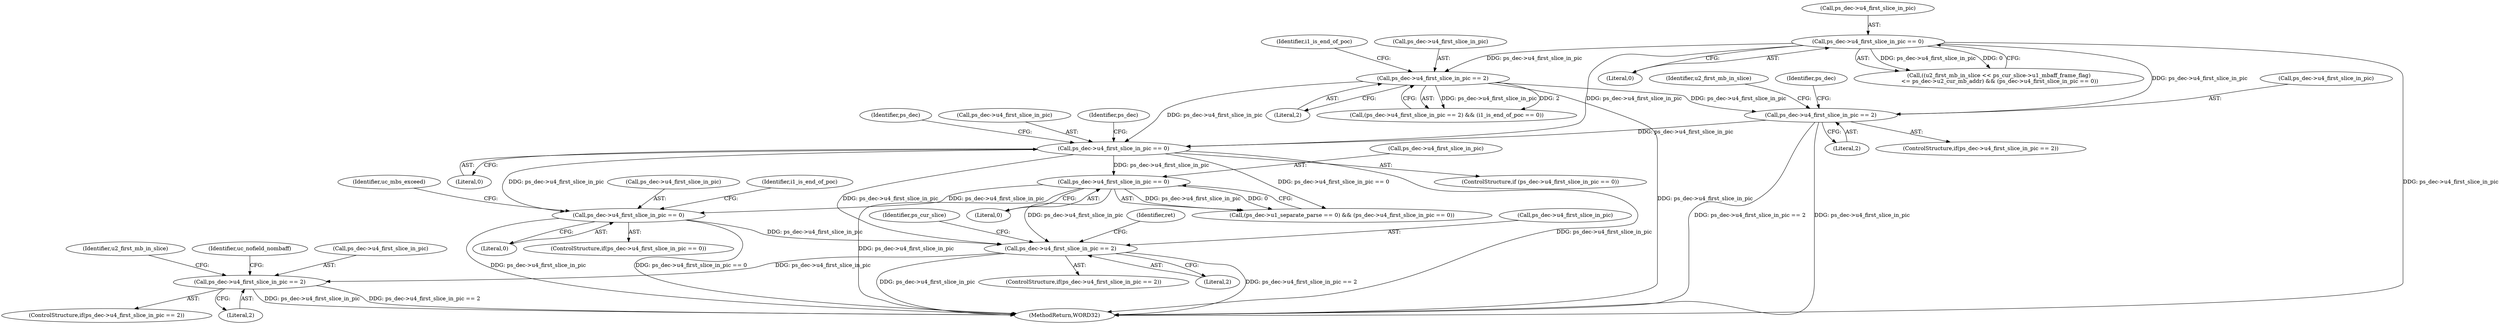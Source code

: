 digraph "0_Android_9a00f562a612d56e7b2b989d168647db900ba6cf_0@pointer" {
"1001202" [label="(Call,ps_dec->u4_first_slice_in_pic == 0)"];
"1001163" [label="(Call,ps_dec->u4_first_slice_in_pic == 0)"];
"1001142" [label="(Call,ps_dec->u4_first_slice_in_pic == 0)"];
"1000761" [label="(Call,ps_dec->u4_first_slice_in_pic == 2)"];
"1000264" [label="(Call,ps_dec->u4_first_slice_in_pic == 0)"];
"1000891" [label="(Call,ps_dec->u4_first_slice_in_pic == 2)"];
"1001365" [label="(Call,ps_dec->u4_first_slice_in_pic == 2)"];
"1001584" [label="(Call,ps_dec->u4_first_slice_in_pic == 2)"];
"1000899" [label="(Identifier,u2_first_mb_in_slice)"];
"1001585" [label="(Call,ps_dec->u4_first_slice_in_pic)"];
"1001366" [label="(Call,ps_dec->u4_first_slice_in_pic)"];
"1001583" [label="(ControlStructure,if(ps_dec->u4_first_slice_in_pic == 2))"];
"1000970" [label="(Identifier,ps_dec)"];
"1000767" [label="(Identifier,i1_is_end_of_poc)"];
"1000895" [label="(Literal,2)"];
"1002568" [label="(MethodReturn,WORD32)"];
"1001436" [label="(Identifier,ps_cur_slice)"];
"1000892" [label="(Call,ps_dec->u4_first_slice_in_pic)"];
"1001369" [label="(Literal,2)"];
"1000268" [label="(Literal,0)"];
"1000265" [label="(Call,ps_dec->u4_first_slice_in_pic)"];
"1001163" [label="(Call,ps_dec->u4_first_slice_in_pic == 0)"];
"1001206" [label="(Literal,0)"];
"1001212" [label="(Identifier,i1_is_end_of_poc)"];
"1000765" [label="(Literal,2)"];
"1001372" [label="(Identifier,ret)"];
"1001160" [label="(Identifier,ps_dec)"];
"1000890" [label="(ControlStructure,if(ps_dec->u4_first_slice_in_pic == 2))"];
"1001157" [label="(Call,(ps_dec->u1_separate_parse == 0) && (ps_dec->u4_first_slice_in_pic == 0))"];
"1001364" [label="(ControlStructure,if(ps_dec->u4_first_slice_in_pic == 2))"];
"1000760" [label="(Call,(ps_dec->u4_first_slice_in_pic == 2) && (i1_is_end_of_poc == 0))"];
"1001208" [label="(Identifier,uc_mbs_exceed)"];
"1001203" [label="(Call,ps_dec->u4_first_slice_in_pic)"];
"1001164" [label="(Call,ps_dec->u4_first_slice_in_pic)"];
"1000264" [label="(Call,ps_dec->u4_first_slice_in_pic == 0)"];
"1001588" [label="(Literal,2)"];
"1001167" [label="(Literal,0)"];
"1001202" [label="(Call,ps_dec->u4_first_slice_in_pic == 0)"];
"1001201" [label="(ControlStructure,if(ps_dec->u4_first_slice_in_pic == 0))"];
"1001141" [label="(ControlStructure,if (ps_dec->u4_first_slice_in_pic == 0))"];
"1001143" [label="(Call,ps_dec->u4_first_slice_in_pic)"];
"1000761" [label="(Call,ps_dec->u4_first_slice_in_pic == 2)"];
"1000762" [label="(Call,ps_dec->u4_first_slice_in_pic)"];
"1000254" [label="(Call,((u2_first_mb_in_slice << ps_cur_slice->u1_mbaff_frame_flag)\n <= ps_dec->u2_cur_mb_addr) && (ps_dec->u4_first_slice_in_pic == 0))"];
"1000891" [label="(Call,ps_dec->u4_first_slice_in_pic == 2)"];
"1001146" [label="(Literal,0)"];
"1001592" [label="(Identifier,u2_first_mb_in_slice)"];
"1001142" [label="(Call,ps_dec->u4_first_slice_in_pic == 0)"];
"1001365" [label="(Call,ps_dec->u4_first_slice_in_pic == 2)"];
"1001584" [label="(Call,ps_dec->u4_first_slice_in_pic == 2)"];
"1001726" [label="(Identifier,uc_nofield_nombaff)"];
"1001150" [label="(Identifier,ps_dec)"];
"1001202" -> "1001201"  [label="AST: "];
"1001202" -> "1001206"  [label="CFG: "];
"1001203" -> "1001202"  [label="AST: "];
"1001206" -> "1001202"  [label="AST: "];
"1001208" -> "1001202"  [label="CFG: "];
"1001212" -> "1001202"  [label="CFG: "];
"1001202" -> "1002568"  [label="DDG: ps_dec->u4_first_slice_in_pic == 0"];
"1001202" -> "1002568"  [label="DDG: ps_dec->u4_first_slice_in_pic"];
"1001163" -> "1001202"  [label="DDG: ps_dec->u4_first_slice_in_pic"];
"1001142" -> "1001202"  [label="DDG: ps_dec->u4_first_slice_in_pic"];
"1001202" -> "1001365"  [label="DDG: ps_dec->u4_first_slice_in_pic"];
"1001163" -> "1001157"  [label="AST: "];
"1001163" -> "1001167"  [label="CFG: "];
"1001164" -> "1001163"  [label="AST: "];
"1001167" -> "1001163"  [label="AST: "];
"1001157" -> "1001163"  [label="CFG: "];
"1001163" -> "1002568"  [label="DDG: ps_dec->u4_first_slice_in_pic"];
"1001163" -> "1001157"  [label="DDG: ps_dec->u4_first_slice_in_pic"];
"1001163" -> "1001157"  [label="DDG: 0"];
"1001142" -> "1001163"  [label="DDG: ps_dec->u4_first_slice_in_pic"];
"1001163" -> "1001365"  [label="DDG: ps_dec->u4_first_slice_in_pic"];
"1001142" -> "1001141"  [label="AST: "];
"1001142" -> "1001146"  [label="CFG: "];
"1001143" -> "1001142"  [label="AST: "];
"1001146" -> "1001142"  [label="AST: "];
"1001150" -> "1001142"  [label="CFG: "];
"1001160" -> "1001142"  [label="CFG: "];
"1001142" -> "1002568"  [label="DDG: ps_dec->u4_first_slice_in_pic"];
"1000761" -> "1001142"  [label="DDG: ps_dec->u4_first_slice_in_pic"];
"1000891" -> "1001142"  [label="DDG: ps_dec->u4_first_slice_in_pic"];
"1000264" -> "1001142"  [label="DDG: ps_dec->u4_first_slice_in_pic"];
"1001142" -> "1001157"  [label="DDG: ps_dec->u4_first_slice_in_pic == 0"];
"1001142" -> "1001365"  [label="DDG: ps_dec->u4_first_slice_in_pic"];
"1000761" -> "1000760"  [label="AST: "];
"1000761" -> "1000765"  [label="CFG: "];
"1000762" -> "1000761"  [label="AST: "];
"1000765" -> "1000761"  [label="AST: "];
"1000767" -> "1000761"  [label="CFG: "];
"1000760" -> "1000761"  [label="CFG: "];
"1000761" -> "1002568"  [label="DDG: ps_dec->u4_first_slice_in_pic"];
"1000761" -> "1000760"  [label="DDG: ps_dec->u4_first_slice_in_pic"];
"1000761" -> "1000760"  [label="DDG: 2"];
"1000264" -> "1000761"  [label="DDG: ps_dec->u4_first_slice_in_pic"];
"1000761" -> "1000891"  [label="DDG: ps_dec->u4_first_slice_in_pic"];
"1000264" -> "1000254"  [label="AST: "];
"1000264" -> "1000268"  [label="CFG: "];
"1000265" -> "1000264"  [label="AST: "];
"1000268" -> "1000264"  [label="AST: "];
"1000254" -> "1000264"  [label="CFG: "];
"1000264" -> "1002568"  [label="DDG: ps_dec->u4_first_slice_in_pic"];
"1000264" -> "1000254"  [label="DDG: ps_dec->u4_first_slice_in_pic"];
"1000264" -> "1000254"  [label="DDG: 0"];
"1000264" -> "1000891"  [label="DDG: ps_dec->u4_first_slice_in_pic"];
"1000891" -> "1000890"  [label="AST: "];
"1000891" -> "1000895"  [label="CFG: "];
"1000892" -> "1000891"  [label="AST: "];
"1000895" -> "1000891"  [label="AST: "];
"1000899" -> "1000891"  [label="CFG: "];
"1000970" -> "1000891"  [label="CFG: "];
"1000891" -> "1002568"  [label="DDG: ps_dec->u4_first_slice_in_pic == 2"];
"1000891" -> "1002568"  [label="DDG: ps_dec->u4_first_slice_in_pic"];
"1001365" -> "1001364"  [label="AST: "];
"1001365" -> "1001369"  [label="CFG: "];
"1001366" -> "1001365"  [label="AST: "];
"1001369" -> "1001365"  [label="AST: "];
"1001372" -> "1001365"  [label="CFG: "];
"1001436" -> "1001365"  [label="CFG: "];
"1001365" -> "1002568"  [label="DDG: ps_dec->u4_first_slice_in_pic"];
"1001365" -> "1002568"  [label="DDG: ps_dec->u4_first_slice_in_pic == 2"];
"1001365" -> "1001584"  [label="DDG: ps_dec->u4_first_slice_in_pic"];
"1001584" -> "1001583"  [label="AST: "];
"1001584" -> "1001588"  [label="CFG: "];
"1001585" -> "1001584"  [label="AST: "];
"1001588" -> "1001584"  [label="AST: "];
"1001592" -> "1001584"  [label="CFG: "];
"1001726" -> "1001584"  [label="CFG: "];
"1001584" -> "1002568"  [label="DDG: ps_dec->u4_first_slice_in_pic"];
"1001584" -> "1002568"  [label="DDG: ps_dec->u4_first_slice_in_pic == 2"];
}
